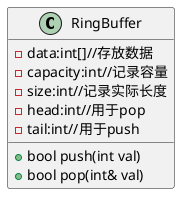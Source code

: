 @startuml


class RingBuffer
{

+ bool push(int val)
+ bool pop(int& val)
-data:int[]//存放数据
-capacity:int//记录容量
-size:int//记录实际长度
-head:int//用于pop
-tail:int//用于push
}

@enduml